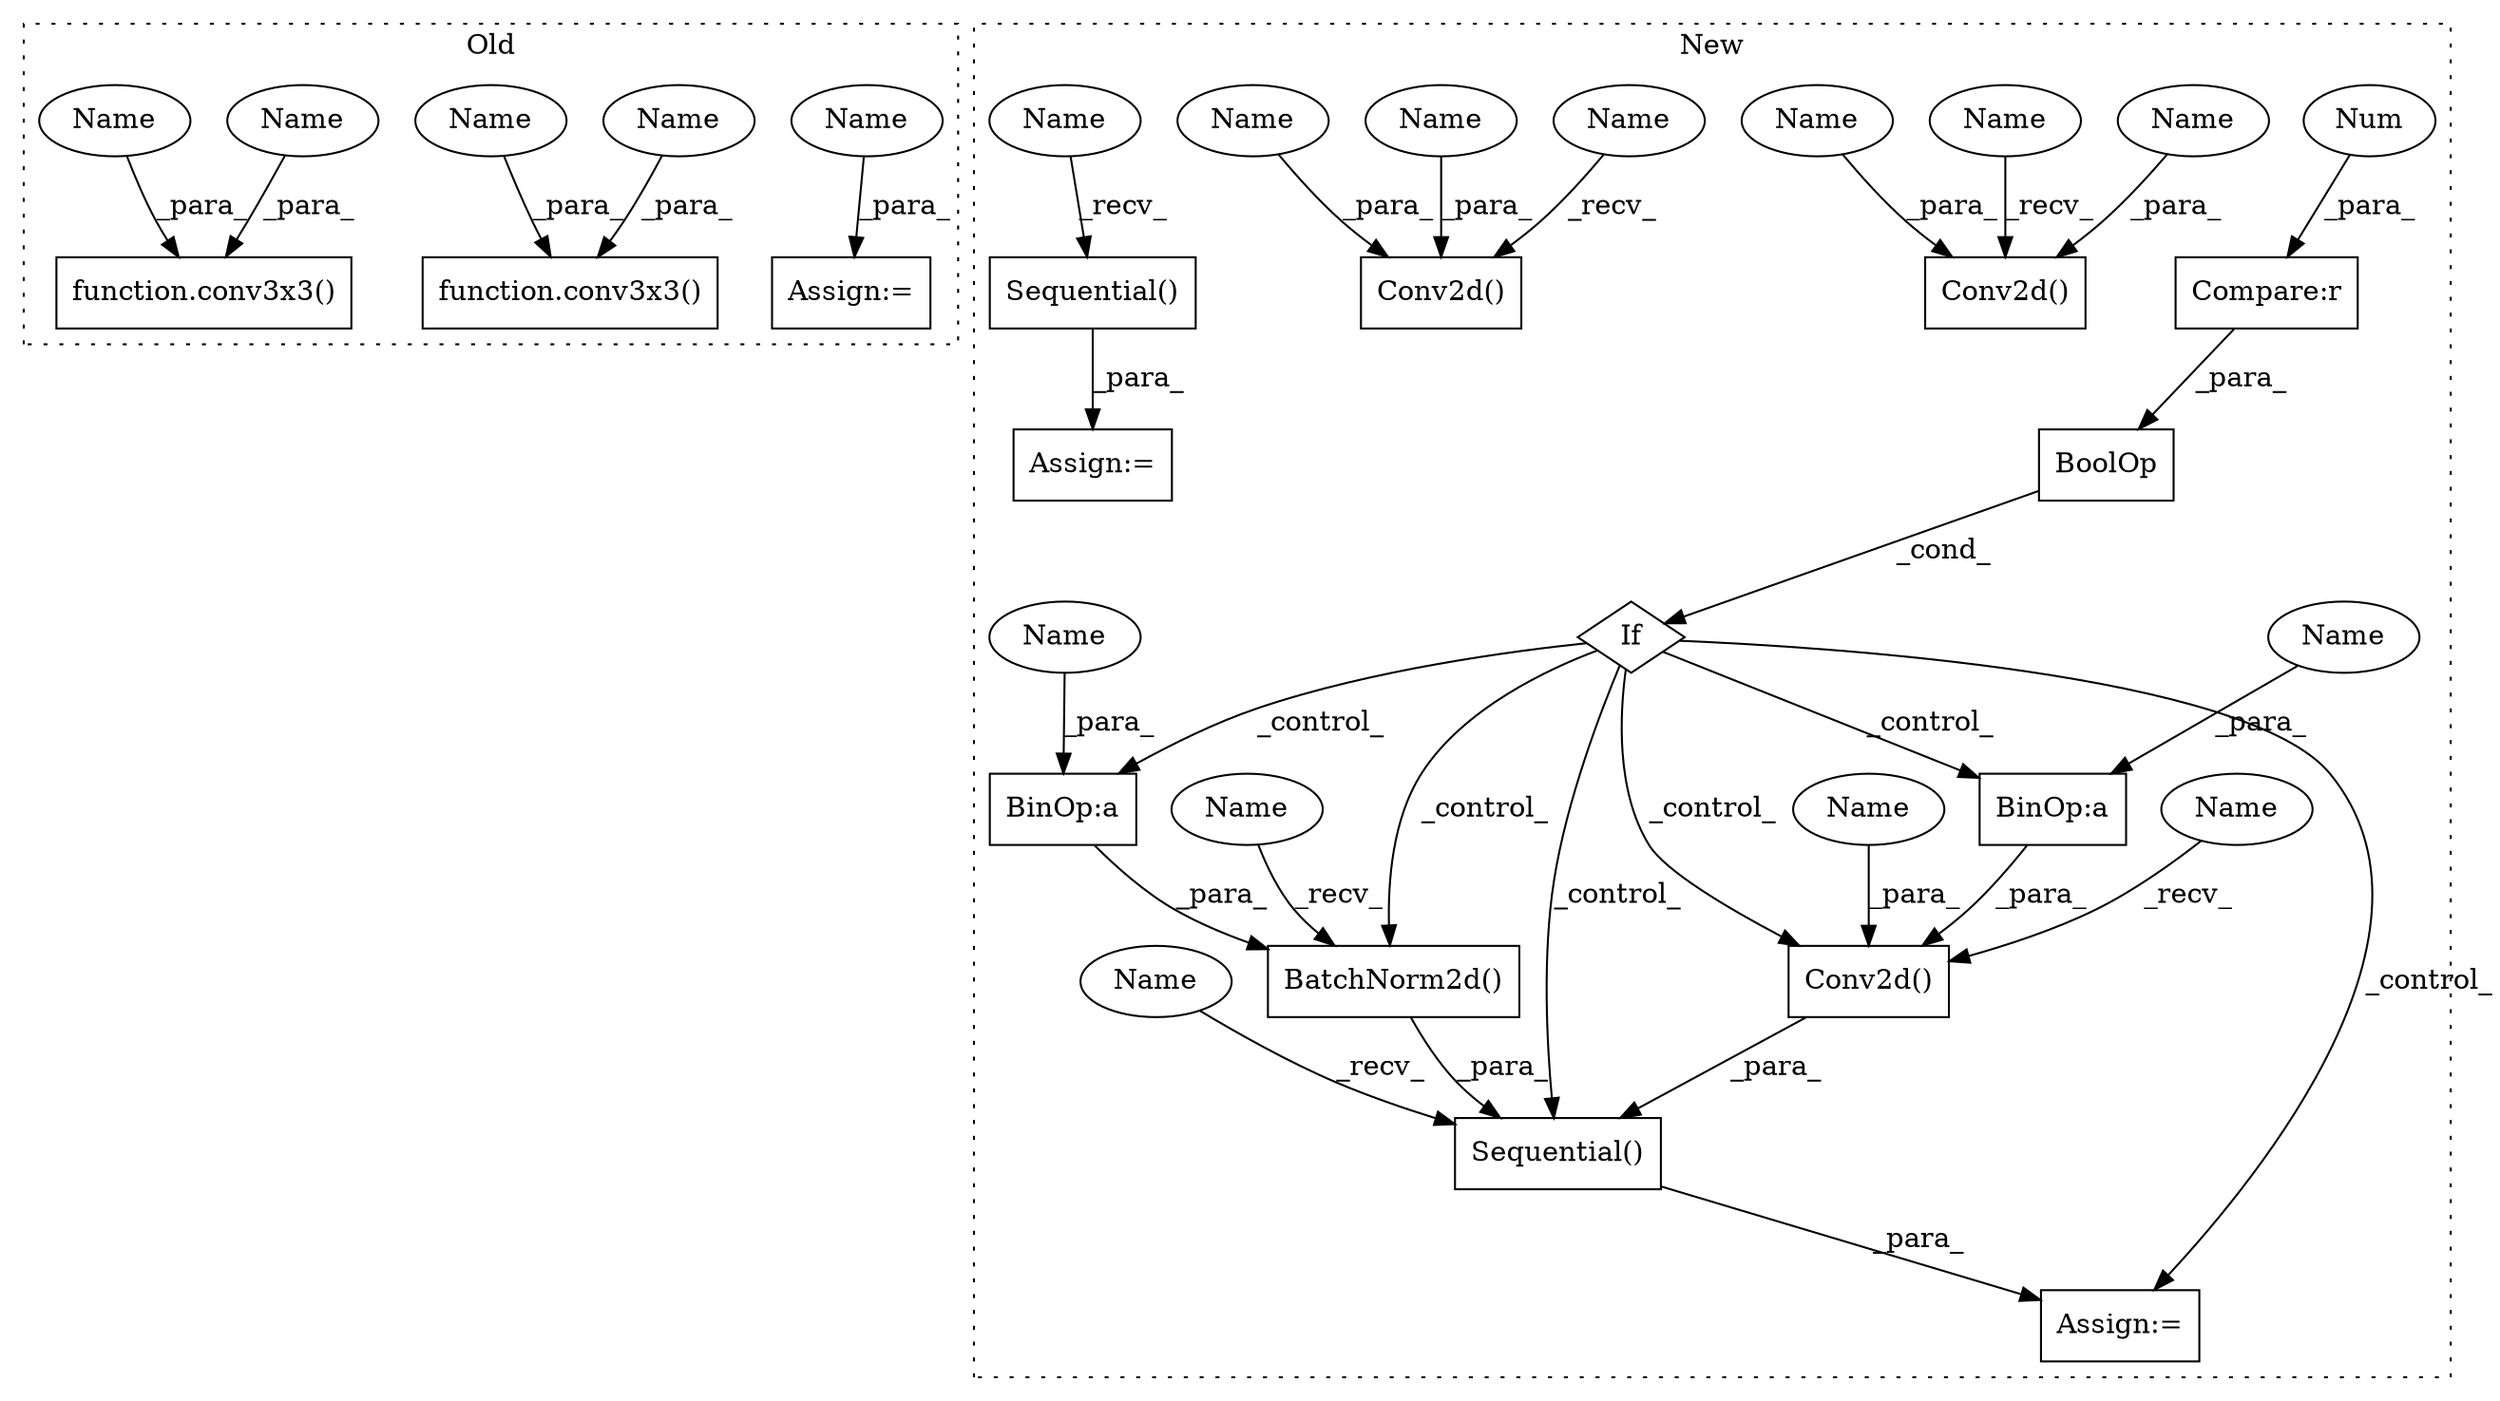 digraph G {
subgraph cluster0 {
1 [label="function.conv3x3()" a="75" s="3684,3706" l="8,1" shape="box"];
4 [label="function.conv3x3()" a="75" s="3545,3577" l="8,1" shape="box"];
11 [label="Assign:=" a="68" s="3806" l="3" shape="box"];
25 [label="Name" a="87" s="3809" l="6" shape="ellipse"];
26 [label="Name" a="87" s="3571" l="6" shape="ellipse"];
33 [label="Name" a="87" s="3700" l="6" shape="ellipse"];
34 [label="Name" a="87" s="3563" l="6" shape="ellipse"];
35 [label="Name" a="87" s="3692" l="6" shape="ellipse"];
label = "Old";
style="dotted";
}
subgraph cluster1 {
2 [label="Conv2d()" a="75" s="3444,3486" l="10,43" shape="box"];
3 [label="Conv2d()" a="75" s="3021,3048" l="10,54" shape="box"];
5 [label="If" a="96" s="3331" l="3" shape="diamond"];
6 [label="Sequential()" a="75" s="3307" l="15" shape="box"];
7 [label="BinOp:a" a="82" s="3576" l="1" shape="box"];
8 [label="Sequential()" a="75" s="3413,3584" l="31,14" shape="box"];
9 [label="BinOp:a" a="82" s="3479" l="1" shape="box"];
10 [label="Compare:r" a="40" s="3334" l="11" shape="box"];
12 [label="BatchNorm2d()" a="75" s="3547,3583" l="15,1" shape="box"];
13 [label="BoolOp" a="72" s="3334" l="49" shape="box"];
14 [label="Conv2d()" a="75" s="3166,3190" l="10,49" shape="box"];
15 [label="Num" a="76" s="3344" l="1" shape="ellipse"];
16 [label="Assign:=" a="68" s="3304" l="3" shape="box"];
17 [label="Assign:=" a="68" s="3410" l="3" shape="box"];
18 [label="Name" a="87" s="3454" l="9" shape="ellipse"];
19 [label="Name" a="87" s="3031" l="9" shape="ellipse"];
20 [label="Name" a="87" s="3480" l="6" shape="ellipse"];
21 [label="Name" a="87" s="3042" l="6" shape="ellipse"];
22 [label="Name" a="87" s="3176" l="6" shape="ellipse"];
23 [label="Name" a="87" s="3577" l="6" shape="ellipse"];
24 [label="Name" a="87" s="3184" l="6" shape="ellipse"];
27 [label="Name" a="87" s="3021" l="2" shape="ellipse"];
28 [label="Name" a="87" s="3307" l="2" shape="ellipse"];
29 [label="Name" a="87" s="3444" l="2" shape="ellipse"];
30 [label="Name" a="87" s="3166" l="2" shape="ellipse"];
31 [label="Name" a="87" s="3413" l="2" shape="ellipse"];
32 [label="Name" a="87" s="3547" l="2" shape="ellipse"];
label = "New";
style="dotted";
}
2 -> 8 [label="_para_"];
5 -> 2 [label="_control_"];
5 -> 12 [label="_control_"];
5 -> 7 [label="_control_"];
5 -> 17 [label="_control_"];
5 -> 9 [label="_control_"];
5 -> 8 [label="_control_"];
6 -> 16 [label="_para_"];
7 -> 12 [label="_para_"];
8 -> 17 [label="_para_"];
9 -> 2 [label="_para_"];
10 -> 13 [label="_para_"];
12 -> 8 [label="_para_"];
13 -> 5 [label="_cond_"];
15 -> 10 [label="_para_"];
18 -> 2 [label="_para_"];
19 -> 3 [label="_para_"];
20 -> 9 [label="_para_"];
21 -> 3 [label="_para_"];
22 -> 14 [label="_para_"];
23 -> 7 [label="_para_"];
24 -> 14 [label="_para_"];
25 -> 11 [label="_para_"];
26 -> 4 [label="_para_"];
27 -> 3 [label="_recv_"];
28 -> 6 [label="_recv_"];
29 -> 2 [label="_recv_"];
30 -> 14 [label="_recv_"];
31 -> 8 [label="_recv_"];
32 -> 12 [label="_recv_"];
33 -> 1 [label="_para_"];
34 -> 4 [label="_para_"];
35 -> 1 [label="_para_"];
}